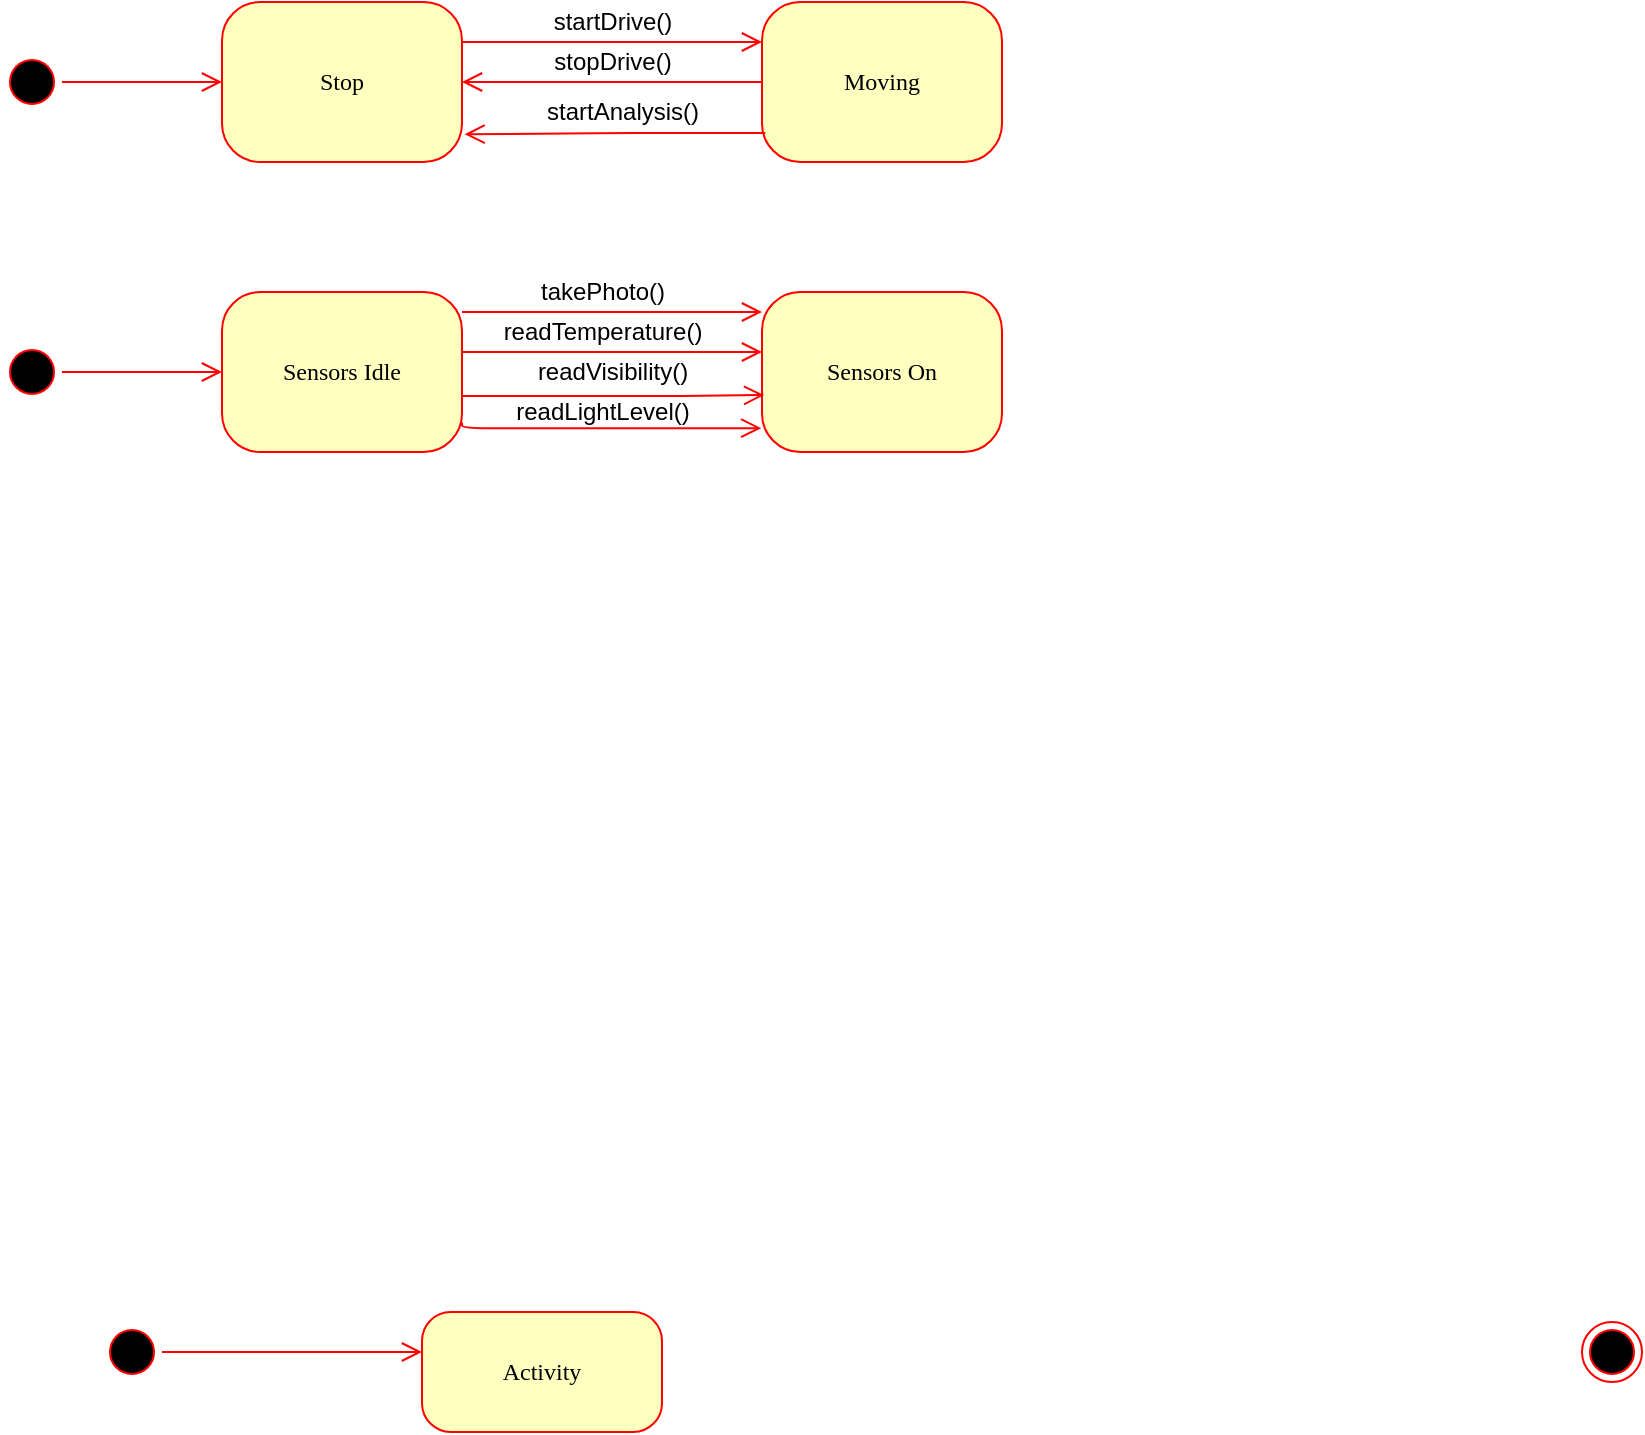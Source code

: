 <mxfile version="14.6.13" type="device"><diagram name="Page-1" id="58cdce13-f638-feb5-8d6f-7d28b1aa9fa0"><mxGraphModel dx="652" dy="448" grid="1" gridSize="10" guides="1" tooltips="1" connect="1" arrows="1" fold="1" page="1" pageScale="1" pageWidth="1100" pageHeight="850" background="#ffffff" math="0" shadow="0"><root><mxCell id="0"/><mxCell id="1" parent="0"/><mxCell id="382b91b5511bd0f7-1" value="" style="ellipse;html=1;shape=startState;fillColor=#000000;strokeColor=#ff0000;rounded=1;shadow=0;comic=0;labelBackgroundColor=none;fontFamily=Verdana;fontSize=12;fontColor=#000000;align=center;direction=south;" parent="1" vertex="1"><mxGeometry x="130" y="140" width="30" height="30" as="geometry"/></mxCell><mxCell id="382b91b5511bd0f7-6" value="Stop" style="rounded=1;whiteSpace=wrap;html=1;arcSize=24;fillColor=#ffffc0;strokeColor=#ff0000;shadow=0;comic=0;labelBackgroundColor=none;fontFamily=Verdana;fontSize=12;fontColor=#000000;align=center;" parent="1" vertex="1"><mxGeometry x="240" y="115" width="120" height="80" as="geometry"/></mxCell><mxCell id="382b91b5511bd0f7-7" value="Moving" style="rounded=1;whiteSpace=wrap;html=1;arcSize=24;fillColor=#ffffc0;strokeColor=#ff0000;shadow=0;comic=0;labelBackgroundColor=none;fontFamily=Verdana;fontSize=12;fontColor=#000000;align=center;" parent="1" vertex="1"><mxGeometry x="510" y="115" width="120" height="80" as="geometry"/></mxCell><mxCell id="2a3bc250acf0617d-9" style="edgeStyle=orthogonalEdgeStyle;html=1;labelBackgroundColor=none;endArrow=open;endSize=8;strokeColor=#ff0000;fontFamily=Verdana;fontSize=12;align=left;" parent="1" source="382b91b5511bd0f7-1" target="382b91b5511bd0f7-6" edge="1"><mxGeometry relative="1" as="geometry"/></mxCell><mxCell id="pxrlyT02K3Hen1IqRH8g-2" value="Activity" style="rounded=1;whiteSpace=wrap;html=1;arcSize=24;fillColor=#ffffc0;strokeColor=#ff0000;shadow=0;comic=0;labelBackgroundColor=none;fontFamily=Verdana;fontSize=12;fontColor=#000000;align=center;" parent="1" vertex="1"><mxGeometry x="340" y="770" width="120" height="60" as="geometry"/></mxCell><mxCell id="pxrlyT02K3Hen1IqRH8g-3" value="" style="ellipse;html=1;shape=endState;fillColor=#000000;strokeColor=#ff0000;rounded=1;shadow=0;comic=0;labelBackgroundColor=none;fontFamily=Verdana;fontSize=12;fontColor=#000000;align=center;" parent="1" vertex="1"><mxGeometry x="920" y="775" width="30" height="30" as="geometry"/></mxCell><mxCell id="pxrlyT02K3Hen1IqRH8g-4" style="edgeStyle=elbowEdgeStyle;html=1;labelBackgroundColor=none;endArrow=open;endSize=8;strokeColor=#ff0000;fontFamily=Verdana;fontSize=12;align=left;" parent="1" source="pxrlyT02K3Hen1IqRH8g-5" target="pxrlyT02K3Hen1IqRH8g-2" edge="1"><mxGeometry relative="1" as="geometry"><Array as="points"><mxPoint x="310" y="790"/></Array></mxGeometry></mxCell><mxCell id="pxrlyT02K3Hen1IqRH8g-5" value="" style="ellipse;html=1;shape=startState;fillColor=#000000;strokeColor=#ff0000;rounded=1;shadow=0;comic=0;labelBackgroundColor=none;fontFamily=Verdana;fontSize=12;fontColor=#000000;align=center;direction=south;" parent="1" vertex="1"><mxGeometry x="180" y="775" width="30" height="30" as="geometry"/></mxCell><mxCell id="pxrlyT02K3Hen1IqRH8g-9" value="Sensors Idle" style="rounded=1;whiteSpace=wrap;html=1;arcSize=24;fillColor=#ffffc0;strokeColor=#ff0000;shadow=0;comic=0;labelBackgroundColor=none;fontFamily=Verdana;fontSize=12;fontColor=#000000;align=center;" parent="1" vertex="1"><mxGeometry x="240" y="260" width="120" height="80" as="geometry"/></mxCell><mxCell id="pxrlyT02K3Hen1IqRH8g-13" style="edgeStyle=orthogonalEdgeStyle;html=1;exitX=1;exitY=0.25;entryX=0;entryY=0.25;labelBackgroundColor=none;endArrow=open;endSize=8;strokeColor=#ff0000;fontFamily=Verdana;fontSize=12;align=left;entryDx=0;entryDy=0;exitDx=0;exitDy=0;" parent="1" source="382b91b5511bd0f7-6" target="382b91b5511bd0f7-7" edge="1"><mxGeometry relative="1" as="geometry"><mxPoint x="420" y="215" as="sourcePoint"/><mxPoint x="400" y="70" as="targetPoint"/><Array as="points"><mxPoint x="410" y="135"/><mxPoint x="410" y="135"/></Array></mxGeometry></mxCell><mxCell id="pxrlyT02K3Hen1IqRH8g-14" value="startDrive()" style="text;html=1;align=center;verticalAlign=middle;resizable=0;points=[];autosize=1;strokeColor=none;" parent="1" vertex="1"><mxGeometry x="400" y="115" width="70" height="20" as="geometry"/></mxCell><mxCell id="uexcFVWEzU0OiDwFEqek-10" value="takePhoto()" style="text;html=1;align=center;verticalAlign=middle;resizable=0;points=[];autosize=1;strokeColor=none;" vertex="1" parent="1"><mxGeometry x="390" y="250" width="80" height="20" as="geometry"/></mxCell><mxCell id="uexcFVWEzU0OiDwFEqek-12" style="edgeStyle=elbowEdgeStyle;html=1;labelBackgroundColor=none;endArrow=open;endSize=8;strokeColor=#ff0000;fontFamily=Verdana;fontSize=12;align=left;" edge="1" parent="1" source="382b91b5511bd0f7-7" target="382b91b5511bd0f7-6"><mxGeometry relative="1" as="geometry"><Array as="points"><mxPoint x="380" y="155"/><mxPoint x="380" y="170"/><mxPoint x="475.69" y="180"/></Array><mxPoint x="515.69" y="180" as="sourcePoint"/><mxPoint x="400" y="180" as="targetPoint"/></mxGeometry></mxCell><mxCell id="uexcFVWEzU0OiDwFEqek-13" value="stopDrive()" style="text;html=1;align=center;verticalAlign=middle;resizable=0;points=[];autosize=1;strokeColor=none;" vertex="1" parent="1"><mxGeometry x="400" y="135" width="70" height="20" as="geometry"/></mxCell><mxCell id="uexcFVWEzU0OiDwFEqek-15" style="edgeStyle=elbowEdgeStyle;html=1;labelBackgroundColor=none;endArrow=open;endSize=8;strokeColor=#ff0000;fontFamily=Verdana;fontSize=12;align=left;exitX=0.014;exitY=0.819;exitDx=0;exitDy=0;exitPerimeter=0;entryX=1.011;entryY=0.827;entryDx=0;entryDy=0;entryPerimeter=0;" edge="1" parent="1" source="382b91b5511bd0f7-7" target="382b91b5511bd0f7-6"><mxGeometry relative="1" as="geometry"><Array as="points"/><mxPoint x="502.5" y="180" as="sourcePoint"/><mxPoint x="380" y="180" as="targetPoint"/></mxGeometry></mxCell><mxCell id="uexcFVWEzU0OiDwFEqek-16" value="startAnalysis()" style="text;html=1;align=center;verticalAlign=middle;resizable=0;points=[];autosize=1;strokeColor=none;" vertex="1" parent="1"><mxGeometry x="395" y="160" width="90" height="20" as="geometry"/></mxCell><mxCell id="uexcFVWEzU0OiDwFEqek-17" value="Sensors On" style="rounded=1;whiteSpace=wrap;html=1;arcSize=24;fillColor=#ffffc0;strokeColor=#ff0000;shadow=0;comic=0;labelBackgroundColor=none;fontFamily=Verdana;fontSize=12;fontColor=#000000;align=center;" vertex="1" parent="1"><mxGeometry x="510" y="260" width="120" height="80" as="geometry"/></mxCell><mxCell id="uexcFVWEzU0OiDwFEqek-18" value="" style="ellipse;html=1;shape=startState;fillColor=#000000;strokeColor=#ff0000;rounded=1;shadow=0;comic=0;labelBackgroundColor=none;fontFamily=Verdana;fontSize=12;fontColor=#000000;align=center;direction=south;" vertex="1" parent="1"><mxGeometry x="130" y="285" width="30" height="30" as="geometry"/></mxCell><mxCell id="uexcFVWEzU0OiDwFEqek-19" style="edgeStyle=elbowEdgeStyle;html=1;labelBackgroundColor=none;endArrow=open;endSize=8;strokeColor=#ff0000;fontFamily=Verdana;fontSize=12;align=left;entryX=0;entryY=0.5;entryDx=0;entryDy=0;" edge="1" parent="1" target="pxrlyT02K3Hen1IqRH8g-9"><mxGeometry relative="1" as="geometry"><Array as="points"><mxPoint x="200" y="299.66"/></Array><mxPoint x="160" y="300" as="sourcePoint"/><mxPoint x="230" y="299.66" as="targetPoint"/></mxGeometry></mxCell><mxCell id="uexcFVWEzU0OiDwFEqek-20" style="edgeStyle=elbowEdgeStyle;html=1;labelBackgroundColor=none;endArrow=open;endSize=8;strokeColor=#ff0000;fontFamily=Verdana;fontSize=12;align=left;" edge="1" parent="1" source="pxrlyT02K3Hen1IqRH8g-9" target="uexcFVWEzU0OiDwFEqek-17"><mxGeometry relative="1" as="geometry"><Array as="points"><mxPoint x="370" y="270"/><mxPoint x="430" y="270"/><mxPoint x="370" y="270"/><mxPoint x="370" y="280"/><mxPoint x="380" y="285"/><mxPoint x="410" y="284.66"/></Array><mxPoint x="370" y="285" as="sourcePoint"/><mxPoint x="450" y="285" as="targetPoint"/></mxGeometry></mxCell><mxCell id="uexcFVWEzU0OiDwFEqek-21" style="edgeStyle=elbowEdgeStyle;html=1;labelBackgroundColor=none;endArrow=open;endSize=8;strokeColor=#ff0000;fontFamily=Verdana;fontSize=12;align=left;" edge="1" parent="1" source="pxrlyT02K3Hen1IqRH8g-9"><mxGeometry relative="1" as="geometry"><Array as="points"><mxPoint x="500" y="290"/><mxPoint x="460" y="290"/><mxPoint x="410" y="290"/><mxPoint x="360" y="290"/><mxPoint x="375" y="299.66"/><mxPoint x="385" y="304.66"/><mxPoint x="415" y="304.32"/></Array><mxPoint x="365" y="299.66" as="sourcePoint"/><mxPoint x="510" y="290" as="targetPoint"/></mxGeometry></mxCell><mxCell id="uexcFVWEzU0OiDwFEqek-22" style="edgeStyle=elbowEdgeStyle;html=1;labelBackgroundColor=none;endArrow=open;endSize=8;strokeColor=#ff0000;fontFamily=Verdana;fontSize=12;align=left;entryX=0.009;entryY=0.644;entryDx=0;entryDy=0;entryPerimeter=0;" edge="1" parent="1" source="pxrlyT02K3Hen1IqRH8g-9" target="uexcFVWEzU0OiDwFEqek-17"><mxGeometry relative="1" as="geometry"><Array as="points"><mxPoint x="470" y="312"/><mxPoint x="460" y="310"/><mxPoint x="410" y="310"/><mxPoint x="375" y="320"/><mxPoint x="385" y="325"/><mxPoint x="415" y="324.66"/></Array><mxPoint x="365" y="320" as="sourcePoint"/><mxPoint x="470" y="320" as="targetPoint"/></mxGeometry></mxCell><mxCell id="uexcFVWEzU0OiDwFEqek-23" value="readTemperature()" style="text;html=1;align=center;verticalAlign=middle;resizable=0;points=[];autosize=1;strokeColor=none;" vertex="1" parent="1"><mxGeometry x="375" y="270" width="110" height="20" as="geometry"/></mxCell><mxCell id="uexcFVWEzU0OiDwFEqek-24" value="readVisibility()" style="text;html=1;align=center;verticalAlign=middle;resizable=0;points=[];autosize=1;strokeColor=none;" vertex="1" parent="1"><mxGeometry x="390" y="290" width="90" height="20" as="geometry"/></mxCell><mxCell id="uexcFVWEzU0OiDwFEqek-26" style="edgeStyle=elbowEdgeStyle;html=1;labelBackgroundColor=none;endArrow=open;endSize=8;strokeColor=#ff0000;fontFamily=Verdana;fontSize=12;align=left;entryX=-0.003;entryY=0.851;entryDx=0;entryDy=0;entryPerimeter=0;exitX=1;exitY=0.816;exitDx=0;exitDy=0;exitPerimeter=0;" edge="1" parent="1" source="pxrlyT02K3Hen1IqRH8g-9" target="uexcFVWEzU0OiDwFEqek-17"><mxGeometry relative="1" as="geometry"><Array as="points"><mxPoint x="360" y="340"/><mxPoint x="380" y="330"/><mxPoint x="410" y="328"/><mxPoint x="460" y="330.48"/><mxPoint x="450" y="328.48"/><mxPoint x="400" y="328.48"/><mxPoint x="365" y="338.48"/><mxPoint x="375" y="343.48"/><mxPoint x="405" y="343.14"/></Array><mxPoint x="352" y="328" as="sourcePoint"/><mxPoint x="501.08" y="330" as="targetPoint"/></mxGeometry></mxCell><mxCell id="uexcFVWEzU0OiDwFEqek-27" value="readLightLevel()" style="text;html=1;align=center;verticalAlign=middle;resizable=0;points=[];autosize=1;strokeColor=none;" vertex="1" parent="1"><mxGeometry x="380" y="310" width="100" height="20" as="geometry"/></mxCell></root></mxGraphModel></diagram></mxfile>